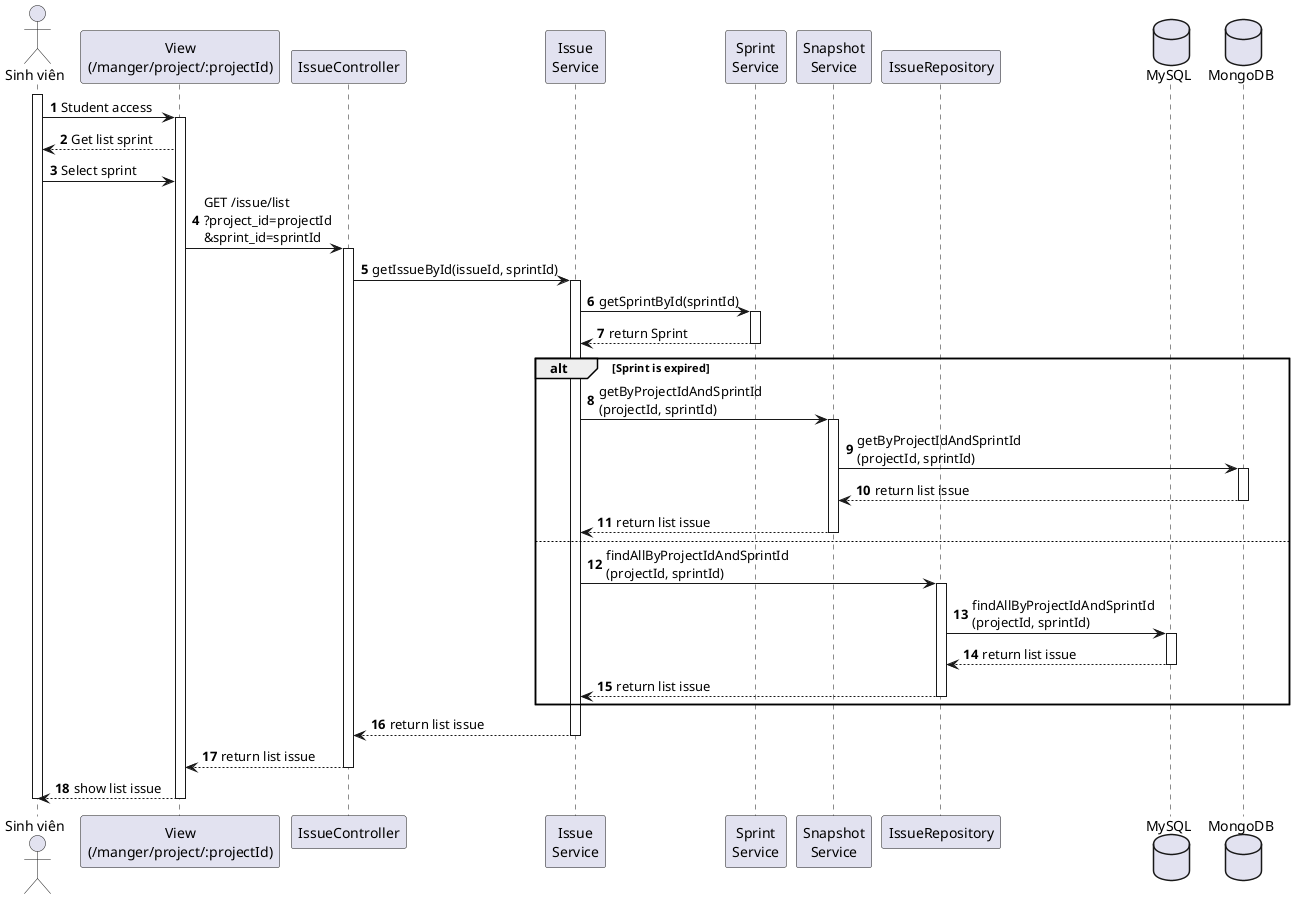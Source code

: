 @startuml
autonumber

actor "Sinh viên" as SV
participant "View\n(/manger/project/:projectId)" as View
participant "IssueController" as Controller
participant "Issue\nService" as Service
participant "Sprint\nService" as SprintService
participant "Snapshot\nService" as SnapshotService
participant "IssueRepository" as Repo
database "MySQL" as MySQL
database "MongoDB" as MongoDB

activate SV
SV -> View : Student access

activate View
View --> SV : Get list sprint
SV -> View : Select sprint
View -> Controller : GET /issue/list\n?project_id=projectId\n&sprint_id=sprintId

activate Controller
Controller -> Service : getIssueById(issueId, sprintId)
activate Service
Service -> SprintService: getSprintById(sprintId)
activate SprintService
SprintService --> Service : return Sprint
deactivate SprintService

alt Sprint is expired
    Service -> SnapshotService : getByProjectIdAndSprintId\n(projectId, sprintId)
    activate SnapshotService
    SnapshotService -> MongoDB: getByProjectIdAndSprintId\n(projectId, sprintId)
    activate MongoDB
    MongoDB --> SnapshotService: return list issue
    deactivate MongoDB
    SnapshotService --> Service: return list issue
    deactivate SnapshotService
else
    Service -> Repo : findAllByProjectIdAndSprintId\n(projectId, sprintId)
    activate Repo
    Repo -> MySQL: findAllByProjectIdAndSprintId\n(projectId, sprintId)
    activate MySQL
    MySQL --> Repo: return list issue
    deactivate MySQL
    Repo --> Service: return list issue
    deactivate Repo
end

Service --> Controller : return list issue
deactivate Service
Controller --> View : return list issue
deactivate Controller
View --> SV : show list issue
deactivate View
deactivate SV
@enduml

